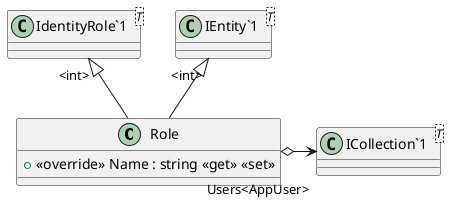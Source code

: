 @startuml
class Role {
    + <<override>> Name : string <<get>> <<set>>
}
class "IdentityRole`1"<T> {
}
class "IEntity`1"<T> {
}
class "ICollection`1"<T> {
}
"IdentityRole`1" "<int>" <|-- Role
"IEntity`1" "<int>" <|-- Role
Role o-> "Users<AppUser>" "ICollection`1"
@enduml
